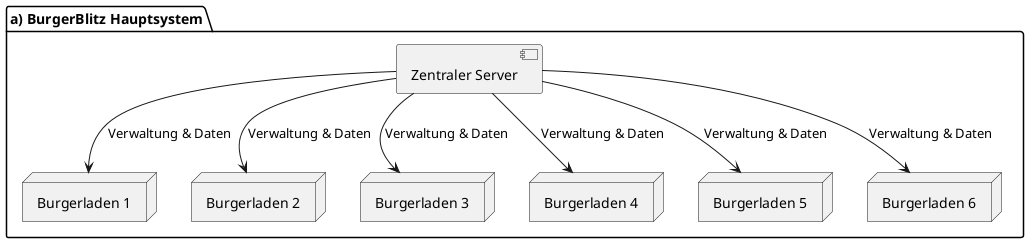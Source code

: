 @startuml
package "a) BurgerBlitz Hauptsystem" {
    component "Zentraler Server"
    node "Burgerladen 1"
    node "Burgerladen 2"
    node "Burgerladen 3"
    node "Burgerladen 4"
    node "Burgerladen 5"
    node "Burgerladen 6"

    "Zentraler Server" --> "Burgerladen 1" : Verwaltung & Daten
    "Zentraler Server" --> "Burgerladen 2" : Verwaltung & Daten
    "Zentraler Server" --> "Burgerladen 3" : Verwaltung & Daten
    "Zentraler Server" --> "Burgerladen 4" : Verwaltung & Daten
    "Zentraler Server" --> "Burgerladen 5" : Verwaltung & Daten
    "Zentraler Server" --> "Burgerladen 6" : Verwaltung & Daten
}
@enduml